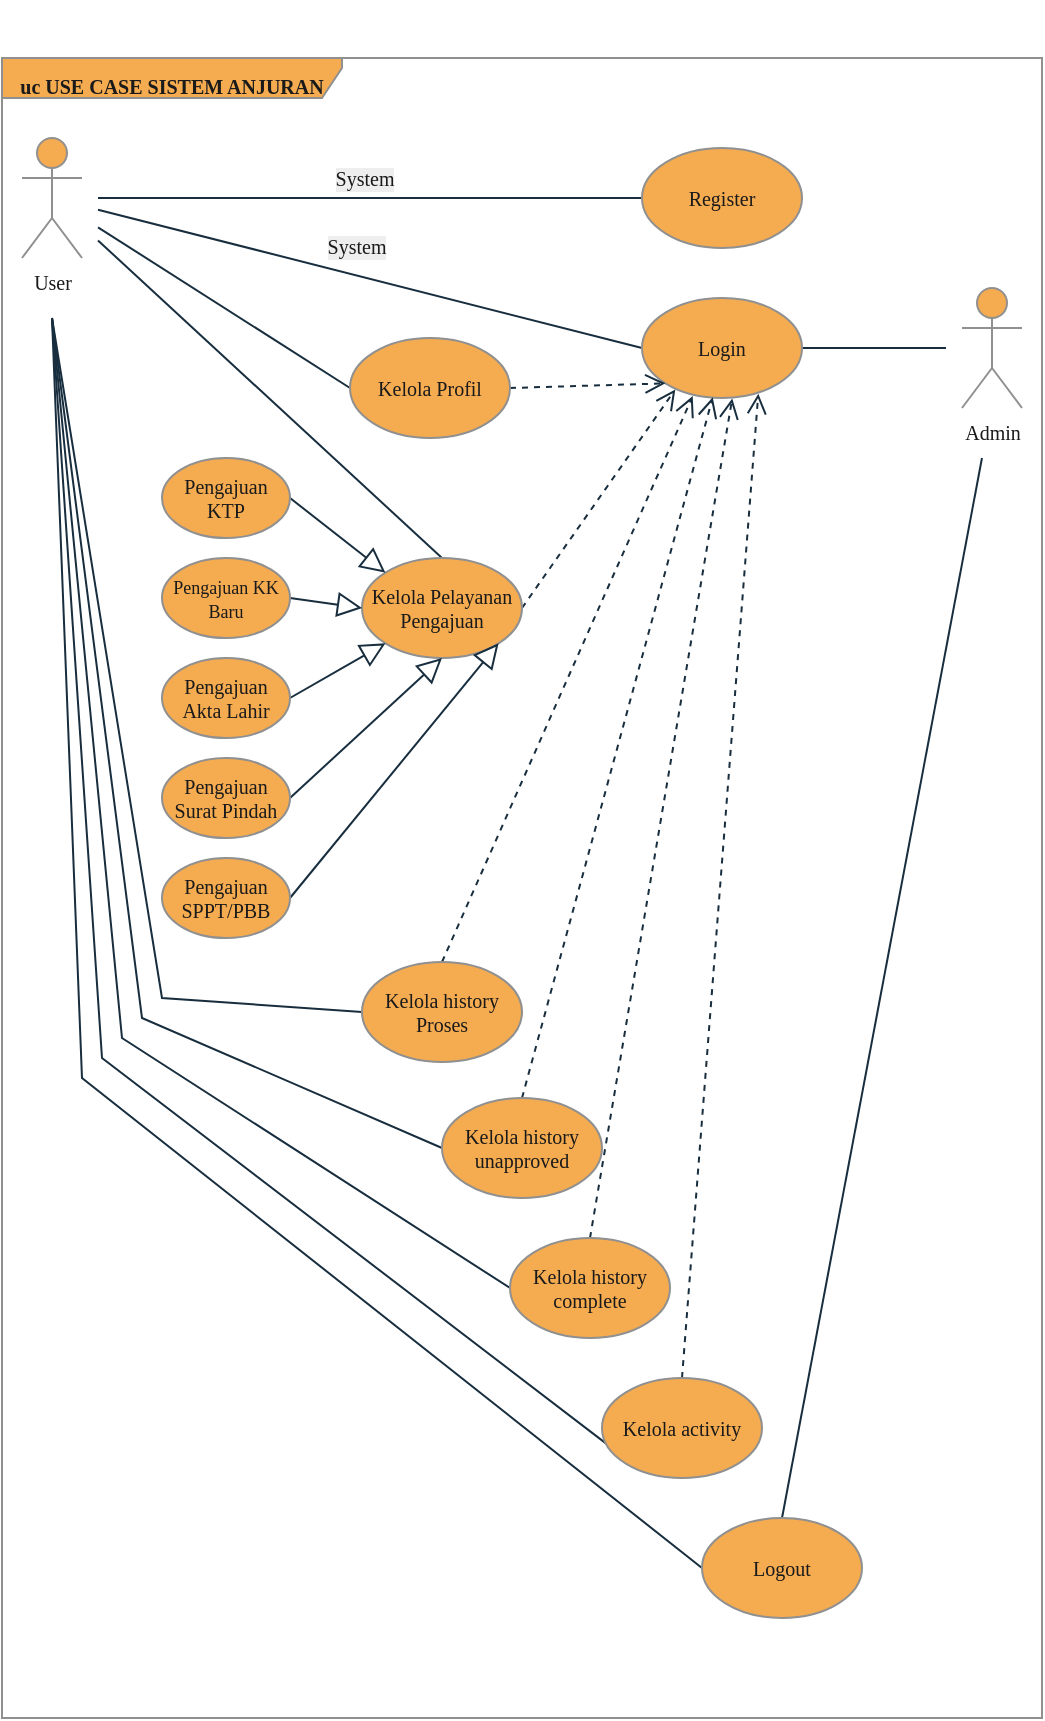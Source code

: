 <mxfile version="15.7.0" type="github">
  <diagram id="C5RBs43oDa-KdzZeNtuy" name="Page-1">
    <mxGraphModel dx="1248" dy="677" grid="1" gridSize="10" guides="1" tooltips="1" connect="1" arrows="1" fold="1" page="1" pageScale="1" pageWidth="827" pageHeight="1169" background="#ffffff" math="0" shadow="0">
      <root>
        <mxCell id="WIyWlLk6GJQsqaUBKTNV-0" />
        <mxCell id="WIyWlLk6GJQsqaUBKTNV-1" parent="WIyWlLk6GJQsqaUBKTNV-0" />
        <mxCell id="QmGK-IJUaO_-9F__BT_G-2" value="&lt;h4&gt;&lt;font size=&quot;1&quot;&gt;&lt;b&gt;uc USE CASE SISTEM ANJURAN&lt;/b&gt;&lt;/font&gt;&lt;/h4&gt;" style="shape=umlFrame;whiteSpace=wrap;html=1;hachureGap=4;pointerEvents=0;fontFamily=Times New Roman;fontSize=20;width=170;height=20;fillColor=#F5AB50;strokeColor=#909090;fontColor=#1A1A1A;" vertex="1" parent="WIyWlLk6GJQsqaUBKTNV-1">
          <mxGeometry x="80" y="40" width="520" height="830" as="geometry" />
        </mxCell>
        <mxCell id="QmGK-IJUaO_-9F__BT_G-14" value="System" style="edgeStyle=none;curved=1;rounded=0;hachureGap=4;orthogonalLoop=1;jettySize=auto;html=1;entryX=0;entryY=0.5;entryDx=0;entryDy=0;fontFamily=Times New Roman;fontSize=10;endArrow=none;startSize=14;endSize=14;sourcePerimeterSpacing=8;targetPerimeterSpacing=8;endFill=0;labelBackgroundColor=#EEEEEE;strokeColor=#182E3E;fontColor=#1A1A1A;" edge="1" parent="WIyWlLk6GJQsqaUBKTNV-1" source="QmGK-IJUaO_-9F__BT_G-3" target="QmGK-IJUaO_-9F__BT_G-5">
          <mxGeometry x="-0.026" y="10" relative="1" as="geometry">
            <mxPoint as="offset" />
          </mxGeometry>
        </mxCell>
        <mxCell id="QmGK-IJUaO_-9F__BT_G-15" value="System" style="edgeStyle=none;curved=1;rounded=0;hachureGap=4;orthogonalLoop=1;jettySize=auto;html=1;entryX=0;entryY=0.5;entryDx=0;entryDy=0;fontFamily=Times New Roman;fontSize=10;endArrow=none;endFill=0;startSize=14;endSize=14;sourcePerimeterSpacing=8;targetPerimeterSpacing=8;labelBackgroundColor=#EEEEEE;strokeColor=#182E3E;fontColor=#1A1A1A;" edge="1" parent="WIyWlLk6GJQsqaUBKTNV-1" source="QmGK-IJUaO_-9F__BT_G-3" target="QmGK-IJUaO_-9F__BT_G-6">
          <mxGeometry x="-0.073" y="14" relative="1" as="geometry">
            <mxPoint as="offset" />
          </mxGeometry>
        </mxCell>
        <mxCell id="QmGK-IJUaO_-9F__BT_G-35" style="edgeStyle=none;rounded=0;hachureGap=4;orthogonalLoop=1;jettySize=auto;html=1;entryX=0;entryY=0.5;entryDx=0;entryDy=0;fontFamily=Times New Roman;fontSize=9;endArrow=none;endFill=0;startSize=14;endSize=14;sourcePerimeterSpacing=8;targetPerimeterSpacing=8;labelBackgroundColor=#EEEEEE;strokeColor=#182E3E;fontColor=#1A1A1A;" edge="1" parent="WIyWlLk6GJQsqaUBKTNV-1" source="QmGK-IJUaO_-9F__BT_G-3" target="QmGK-IJUaO_-9F__BT_G-7">
          <mxGeometry relative="1" as="geometry" />
        </mxCell>
        <mxCell id="QmGK-IJUaO_-9F__BT_G-40" style="edgeStyle=none;rounded=0;hachureGap=4;jumpSize=6;orthogonalLoop=1;jettySize=auto;html=1;fontFamily=Times New Roman;fontSize=9;endArrow=none;endFill=0;startSize=10;endSize=10;sourcePerimeterSpacing=8;targetPerimeterSpacing=8;entryX=0.5;entryY=0;entryDx=0;entryDy=0;labelBackgroundColor=#EEEEEE;strokeColor=#182E3E;fontColor=#1A1A1A;" edge="1" parent="WIyWlLk6GJQsqaUBKTNV-1" source="QmGK-IJUaO_-9F__BT_G-3" target="QmGK-IJUaO_-9F__BT_G-8">
          <mxGeometry relative="1" as="geometry">
            <mxPoint x="267" y="302.649" as="targetPoint" />
          </mxGeometry>
        </mxCell>
        <mxCell id="QmGK-IJUaO_-9F__BT_G-53" style="edgeStyle=none;rounded=0;hachureGap=4;jumpSize=6;orthogonalLoop=1;jettySize=auto;html=1;entryX=0;entryY=0.5;entryDx=0;entryDy=0;fontFamily=Times New Roman;fontSize=9;endArrow=none;endFill=0;startSize=10;endSize=8;sourcePerimeterSpacing=8;targetPerimeterSpacing=8;labelBackgroundColor=#EEEEEE;strokeColor=#182E3E;fontColor=#1A1A1A;" edge="1" parent="WIyWlLk6GJQsqaUBKTNV-1" target="QmGK-IJUaO_-9F__BT_G-9">
          <mxGeometry relative="1" as="geometry">
            <mxPoint x="105" y="170" as="sourcePoint" />
            <Array as="points">
              <mxPoint x="160" y="510" />
            </Array>
          </mxGeometry>
        </mxCell>
        <mxCell id="QmGK-IJUaO_-9F__BT_G-54" style="edgeStyle=none;rounded=0;hachureGap=4;jumpSize=6;orthogonalLoop=1;jettySize=auto;html=1;entryX=0;entryY=0.5;entryDx=0;entryDy=0;fontFamily=Times New Roman;fontSize=9;endArrow=none;endFill=0;startSize=10;endSize=8;sourcePerimeterSpacing=8;targetPerimeterSpacing=8;labelBackgroundColor=#EEEEEE;strokeColor=#182E3E;fontColor=#1A1A1A;" edge="1" parent="WIyWlLk6GJQsqaUBKTNV-1" target="QmGK-IJUaO_-9F__BT_G-10">
          <mxGeometry relative="1" as="geometry">
            <mxPoint x="105" y="170" as="sourcePoint" />
            <Array as="points">
              <mxPoint x="150" y="520" />
            </Array>
          </mxGeometry>
        </mxCell>
        <mxCell id="QmGK-IJUaO_-9F__BT_G-56" style="edgeStyle=none;rounded=0;hachureGap=4;jumpSize=6;orthogonalLoop=1;jettySize=auto;html=1;entryX=0;entryY=0.5;entryDx=0;entryDy=0;fontFamily=Times New Roman;fontSize=9;endArrow=none;endFill=0;startSize=10;endSize=8;sourcePerimeterSpacing=8;targetPerimeterSpacing=8;labelBackgroundColor=#EEEEEE;strokeColor=#182E3E;fontColor=#1A1A1A;" edge="1" parent="WIyWlLk6GJQsqaUBKTNV-1" target="QmGK-IJUaO_-9F__BT_G-11">
          <mxGeometry relative="1" as="geometry">
            <mxPoint x="105" y="170" as="sourcePoint" />
            <Array as="points">
              <mxPoint x="140" y="530" />
            </Array>
          </mxGeometry>
        </mxCell>
        <mxCell id="QmGK-IJUaO_-9F__BT_G-57" style="edgeStyle=none;rounded=0;hachureGap=4;jumpSize=6;orthogonalLoop=1;jettySize=auto;html=1;entryX=0.055;entryY=0.691;entryDx=0;entryDy=0;entryPerimeter=0;fontFamily=Times New Roman;fontSize=9;endArrow=none;endFill=0;startSize=10;endSize=8;sourcePerimeterSpacing=8;targetPerimeterSpacing=8;labelBackgroundColor=#EEEEEE;strokeColor=#182E3E;fontColor=#1A1A1A;" edge="1" parent="WIyWlLk6GJQsqaUBKTNV-1" target="QmGK-IJUaO_-9F__BT_G-12">
          <mxGeometry relative="1" as="geometry">
            <mxPoint x="105" y="170" as="sourcePoint" />
            <Array as="points">
              <mxPoint x="130" y="540" />
            </Array>
          </mxGeometry>
        </mxCell>
        <mxCell id="QmGK-IJUaO_-9F__BT_G-58" style="edgeStyle=none;rounded=0;hachureGap=4;jumpSize=6;orthogonalLoop=1;jettySize=auto;html=1;entryX=0;entryY=0.5;entryDx=0;entryDy=0;fontFamily=Times New Roman;fontSize=9;endArrow=none;endFill=0;startSize=10;endSize=8;sourcePerimeterSpacing=8;targetPerimeterSpacing=8;labelBackgroundColor=#EEEEEE;strokeColor=#182E3E;fontColor=#1A1A1A;" edge="1" parent="WIyWlLk6GJQsqaUBKTNV-1" target="QmGK-IJUaO_-9F__BT_G-13">
          <mxGeometry relative="1" as="geometry">
            <mxPoint x="105" y="170" as="sourcePoint" />
            <Array as="points">
              <mxPoint x="120" y="550" />
            </Array>
          </mxGeometry>
        </mxCell>
        <mxCell id="QmGK-IJUaO_-9F__BT_G-3" value="User" style="shape=umlActor;verticalLabelPosition=bottom;verticalAlign=top;html=1;hachureGap=4;pointerEvents=0;fontFamily=Times New Roman;fontSize=10;fillColor=#F5AB50;strokeColor=#909090;fontColor=#1A1A1A;" vertex="1" parent="WIyWlLk6GJQsqaUBKTNV-1">
          <mxGeometry x="90" y="80" width="30" height="60" as="geometry" />
        </mxCell>
        <mxCell id="QmGK-IJUaO_-9F__BT_G-16" style="edgeStyle=none;curved=1;rounded=0;hachureGap=4;orthogonalLoop=1;jettySize=auto;html=1;entryX=1;entryY=0.5;entryDx=0;entryDy=0;fontFamily=Times New Roman;fontSize=10;endArrow=none;endFill=0;startSize=14;endSize=14;sourcePerimeterSpacing=8;targetPerimeterSpacing=8;labelBackgroundColor=#EEEEEE;strokeColor=#182E3E;fontColor=#1A1A1A;" edge="1" parent="WIyWlLk6GJQsqaUBKTNV-1" source="QmGK-IJUaO_-9F__BT_G-4" target="QmGK-IJUaO_-9F__BT_G-6">
          <mxGeometry relative="1" as="geometry" />
        </mxCell>
        <mxCell id="QmGK-IJUaO_-9F__BT_G-52" style="edgeStyle=none;rounded=0;hachureGap=4;jumpSize=6;orthogonalLoop=1;jettySize=auto;html=1;entryX=0.5;entryY=0;entryDx=0;entryDy=0;fontFamily=Times New Roman;fontSize=9;endArrow=none;endFill=0;startSize=10;endSize=8;sourcePerimeterSpacing=8;targetPerimeterSpacing=8;labelBackgroundColor=#EEEEEE;strokeColor=#182E3E;fontColor=#1A1A1A;" edge="1" parent="WIyWlLk6GJQsqaUBKTNV-1" target="QmGK-IJUaO_-9F__BT_G-13">
          <mxGeometry relative="1" as="geometry">
            <mxPoint x="570" y="240" as="sourcePoint" />
          </mxGeometry>
        </mxCell>
        <mxCell id="QmGK-IJUaO_-9F__BT_G-4" value="Admin" style="shape=umlActor;verticalLabelPosition=bottom;verticalAlign=top;html=1;hachureGap=4;pointerEvents=0;fontFamily=Times New Roman;fontSize=10;fillColor=#F5AB50;strokeColor=#909090;fontColor=#1A1A1A;" vertex="1" parent="WIyWlLk6GJQsqaUBKTNV-1">
          <mxGeometry x="560" y="155" width="30" height="60" as="geometry" />
        </mxCell>
        <mxCell id="QmGK-IJUaO_-9F__BT_G-5" value="Register" style="ellipse;whiteSpace=wrap;html=1;hachureGap=4;pointerEvents=0;fontFamily=Times New Roman;fontSize=10;fillColor=#F5AB50;strokeColor=#909090;fontColor=#1A1A1A;" vertex="1" parent="WIyWlLk6GJQsqaUBKTNV-1">
          <mxGeometry x="400" y="85" width="80" height="50" as="geometry" />
        </mxCell>
        <mxCell id="QmGK-IJUaO_-9F__BT_G-6" value="Login" style="ellipse;whiteSpace=wrap;html=1;hachureGap=4;pointerEvents=0;fontFamily=Times New Roman;fontSize=10;fillColor=#F5AB50;strokeColor=#909090;fontColor=#1A1A1A;" vertex="1" parent="WIyWlLk6GJQsqaUBKTNV-1">
          <mxGeometry x="400" y="160" width="80" height="50" as="geometry" />
        </mxCell>
        <mxCell id="QmGK-IJUaO_-9F__BT_G-36" style="edgeStyle=none;rounded=0;hachureGap=4;orthogonalLoop=1;jettySize=auto;html=1;exitX=1;exitY=0.5;exitDx=0;exitDy=0;entryX=0;entryY=1;entryDx=0;entryDy=0;fontFamily=Times New Roman;fontSize=9;endArrow=open;endFill=0;startSize=10;endSize=8;sourcePerimeterSpacing=8;targetPerimeterSpacing=8;dashed=1;jumpSize=6;labelBackgroundColor=#EEEEEE;strokeColor=#182E3E;fontColor=#1A1A1A;" edge="1" parent="WIyWlLk6GJQsqaUBKTNV-1" source="QmGK-IJUaO_-9F__BT_G-7" target="QmGK-IJUaO_-9F__BT_G-6">
          <mxGeometry relative="1" as="geometry" />
        </mxCell>
        <mxCell id="QmGK-IJUaO_-9F__BT_G-7" value="Kelola Profil" style="ellipse;whiteSpace=wrap;html=1;hachureGap=4;pointerEvents=0;fontFamily=Times New Roman;fontSize=10;fillColor=#F5AB50;strokeColor=#909090;fontColor=#1A1A1A;" vertex="1" parent="WIyWlLk6GJQsqaUBKTNV-1">
          <mxGeometry x="254" y="180" width="80" height="50" as="geometry" />
        </mxCell>
        <mxCell id="QmGK-IJUaO_-9F__BT_G-46" style="edgeStyle=none;rounded=0;hachureGap=4;jumpSize=6;orthogonalLoop=1;jettySize=auto;html=1;exitX=1;exitY=0.5;exitDx=0;exitDy=0;entryX=0.208;entryY=0.915;entryDx=0;entryDy=0;fontFamily=Times New Roman;fontSize=9;endArrow=open;endFill=0;startSize=10;endSize=8;sourcePerimeterSpacing=8;targetPerimeterSpacing=8;dashed=1;entryPerimeter=0;labelBackgroundColor=#EEEEEE;strokeColor=#182E3E;fontColor=#1A1A1A;" edge="1" parent="WIyWlLk6GJQsqaUBKTNV-1" source="QmGK-IJUaO_-9F__BT_G-8" target="QmGK-IJUaO_-9F__BT_G-6">
          <mxGeometry relative="1" as="geometry" />
        </mxCell>
        <mxCell id="QmGK-IJUaO_-9F__BT_G-8" value="Kelola Pelayanan Pengajuan" style="ellipse;whiteSpace=wrap;html=1;hachureGap=4;pointerEvents=0;fontFamily=Times New Roman;fontSize=10;fillColor=#F5AB50;strokeColor=#909090;fontColor=#1A1A1A;" vertex="1" parent="WIyWlLk6GJQsqaUBKTNV-1">
          <mxGeometry x="260" y="290" width="80" height="50" as="geometry" />
        </mxCell>
        <mxCell id="QmGK-IJUaO_-9F__BT_G-47" style="edgeStyle=none;rounded=0;hachureGap=4;jumpSize=6;orthogonalLoop=1;jettySize=auto;html=1;exitX=0.5;exitY=0;exitDx=0;exitDy=0;entryX=0.317;entryY=0.981;entryDx=0;entryDy=0;dashed=1;fontFamily=Times New Roman;fontSize=9;endArrow=open;endFill=0;startSize=10;endSize=8;sourcePerimeterSpacing=8;targetPerimeterSpacing=8;entryPerimeter=0;labelBackgroundColor=#EEEEEE;strokeColor=#182E3E;fontColor=#1A1A1A;" edge="1" parent="WIyWlLk6GJQsqaUBKTNV-1" source="QmGK-IJUaO_-9F__BT_G-9" target="QmGK-IJUaO_-9F__BT_G-6">
          <mxGeometry relative="1" as="geometry" />
        </mxCell>
        <mxCell id="QmGK-IJUaO_-9F__BT_G-9" value="Kelola history Proses" style="ellipse;whiteSpace=wrap;html=1;hachureGap=4;pointerEvents=0;fontFamily=Times New Roman;fontSize=10;fillColor=#F5AB50;strokeColor=#909090;fontColor=#1A1A1A;" vertex="1" parent="WIyWlLk6GJQsqaUBKTNV-1">
          <mxGeometry x="260" y="492" width="80" height="50" as="geometry" />
        </mxCell>
        <mxCell id="QmGK-IJUaO_-9F__BT_G-48" style="edgeStyle=none;rounded=0;hachureGap=4;jumpSize=6;orthogonalLoop=1;jettySize=auto;html=1;exitX=0.5;exitY=0;exitDx=0;exitDy=0;dashed=1;fontFamily=Times New Roman;fontSize=9;endArrow=open;endFill=0;startSize=10;endSize=8;sourcePerimeterSpacing=8;targetPerimeterSpacing=8;entryX=0.442;entryY=0.993;entryDx=0;entryDy=0;entryPerimeter=0;labelBackgroundColor=#EEEEEE;strokeColor=#182E3E;fontColor=#1A1A1A;" edge="1" parent="WIyWlLk6GJQsqaUBKTNV-1" source="QmGK-IJUaO_-9F__BT_G-10" target="QmGK-IJUaO_-9F__BT_G-6">
          <mxGeometry relative="1" as="geometry">
            <mxPoint x="440" y="210" as="targetPoint" />
          </mxGeometry>
        </mxCell>
        <mxCell id="QmGK-IJUaO_-9F__BT_G-10" value="Kelola history unapproved" style="ellipse;whiteSpace=wrap;html=1;hachureGap=4;pointerEvents=0;fontFamily=Times New Roman;fontSize=10;fillColor=#F5AB50;strokeColor=#909090;fontColor=#1A1A1A;" vertex="1" parent="WIyWlLk6GJQsqaUBKTNV-1">
          <mxGeometry x="300" y="560" width="80" height="50" as="geometry" />
        </mxCell>
        <mxCell id="QmGK-IJUaO_-9F__BT_G-49" style="edgeStyle=none;rounded=0;hachureGap=4;jumpSize=6;orthogonalLoop=1;jettySize=auto;html=1;exitX=0.5;exitY=0;exitDx=0;exitDy=0;dashed=1;fontFamily=Times New Roman;fontSize=9;endArrow=open;endFill=0;startSize=10;endSize=8;sourcePerimeterSpacing=8;targetPerimeterSpacing=8;entryX=0.564;entryY=1.005;entryDx=0;entryDy=0;entryPerimeter=0;labelBackgroundColor=#EEEEEE;strokeColor=#182E3E;fontColor=#1A1A1A;" edge="1" parent="WIyWlLk6GJQsqaUBKTNV-1" source="QmGK-IJUaO_-9F__BT_G-11" target="QmGK-IJUaO_-9F__BT_G-6">
          <mxGeometry relative="1" as="geometry">
            <mxPoint x="450" y="210" as="targetPoint" />
          </mxGeometry>
        </mxCell>
        <mxCell id="QmGK-IJUaO_-9F__BT_G-11" value="Kelola history complete" style="ellipse;whiteSpace=wrap;html=1;hachureGap=4;pointerEvents=0;fontFamily=Times New Roman;fontSize=10;fillColor=#F5AB50;strokeColor=#909090;fontColor=#1A1A1A;" vertex="1" parent="WIyWlLk6GJQsqaUBKTNV-1">
          <mxGeometry x="334" y="630" width="80" height="50" as="geometry" />
        </mxCell>
        <mxCell id="QmGK-IJUaO_-9F__BT_G-50" style="edgeStyle=none;rounded=0;hachureGap=4;jumpSize=6;orthogonalLoop=1;jettySize=auto;html=1;exitX=0.5;exitY=0;exitDx=0;exitDy=0;entryX=0.727;entryY=0.957;entryDx=0;entryDy=0;entryPerimeter=0;dashed=1;fontFamily=Times New Roman;fontSize=9;endArrow=open;endFill=0;startSize=10;endSize=8;sourcePerimeterSpacing=8;targetPerimeterSpacing=8;labelBackgroundColor=#EEEEEE;strokeColor=#182E3E;fontColor=#1A1A1A;" edge="1" parent="WIyWlLk6GJQsqaUBKTNV-1" source="QmGK-IJUaO_-9F__BT_G-12" target="QmGK-IJUaO_-9F__BT_G-6">
          <mxGeometry relative="1" as="geometry" />
        </mxCell>
        <mxCell id="QmGK-IJUaO_-9F__BT_G-12" value="Kelola activity" style="ellipse;whiteSpace=wrap;html=1;hachureGap=4;pointerEvents=0;fontFamily=Times New Roman;fontSize=10;fillColor=#F5AB50;strokeColor=#909090;fontColor=#1A1A1A;" vertex="1" parent="WIyWlLk6GJQsqaUBKTNV-1">
          <mxGeometry x="380" y="700" width="80" height="50" as="geometry" />
        </mxCell>
        <mxCell id="QmGK-IJUaO_-9F__BT_G-13" value="Logout" style="ellipse;whiteSpace=wrap;html=1;hachureGap=4;pointerEvents=0;fontFamily=Times New Roman;fontSize=10;fillColor=#F5AB50;strokeColor=#909090;fontColor=#1A1A1A;" vertex="1" parent="WIyWlLk6GJQsqaUBKTNV-1">
          <mxGeometry x="430" y="770" width="80" height="50" as="geometry" />
        </mxCell>
        <mxCell id="QmGK-IJUaO_-9F__BT_G-41" style="edgeStyle=none;rounded=0;hachureGap=4;jumpSize=6;orthogonalLoop=1;jettySize=auto;html=1;exitX=1;exitY=0.5;exitDx=0;exitDy=0;entryX=0;entryY=0;entryDx=0;entryDy=0;fontFamily=Times New Roman;fontSize=9;endArrow=block;endFill=0;startSize=10;endSize=10;sourcePerimeterSpacing=8;targetPerimeterSpacing=8;labelBackgroundColor=#EEEEEE;strokeColor=#182E3E;fontColor=#1A1A1A;" edge="1" parent="WIyWlLk6GJQsqaUBKTNV-1" source="QmGK-IJUaO_-9F__BT_G-23" target="QmGK-IJUaO_-9F__BT_G-8">
          <mxGeometry relative="1" as="geometry" />
        </mxCell>
        <mxCell id="QmGK-IJUaO_-9F__BT_G-23" value="Pengajuan KTP" style="ellipse;whiteSpace=wrap;html=1;hachureGap=4;pointerEvents=0;fontFamily=Times New Roman;fontSize=10;fillColor=#F5AB50;strokeColor=#909090;fontColor=#1A1A1A;" vertex="1" parent="WIyWlLk6GJQsqaUBKTNV-1">
          <mxGeometry x="160" y="240" width="64" height="40" as="geometry" />
        </mxCell>
        <mxCell id="QmGK-IJUaO_-9F__BT_G-42" style="edgeStyle=none;rounded=0;hachureGap=4;jumpSize=6;orthogonalLoop=1;jettySize=auto;html=1;exitX=1;exitY=0.5;exitDx=0;exitDy=0;entryX=0;entryY=0.5;entryDx=0;entryDy=0;fontFamily=Times New Roman;fontSize=9;endArrow=block;endFill=0;startSize=10;endSize=10;sourcePerimeterSpacing=8;targetPerimeterSpacing=8;labelBackgroundColor=#EEEEEE;strokeColor=#182E3E;fontColor=#1A1A1A;" edge="1" parent="WIyWlLk6GJQsqaUBKTNV-1" source="QmGK-IJUaO_-9F__BT_G-24" target="QmGK-IJUaO_-9F__BT_G-8">
          <mxGeometry relative="1" as="geometry" />
        </mxCell>
        <mxCell id="QmGK-IJUaO_-9F__BT_G-24" value="&lt;font style=&quot;font-size: 9px&quot;&gt;Pengajuan KK Baru&lt;/font&gt;" style="ellipse;whiteSpace=wrap;html=1;hachureGap=4;pointerEvents=0;fontFamily=Times New Roman;fontSize=10;fillColor=#F5AB50;strokeColor=#909090;fontColor=#1A1A1A;" vertex="1" parent="WIyWlLk6GJQsqaUBKTNV-1">
          <mxGeometry x="160" y="290" width="64" height="40" as="geometry" />
        </mxCell>
        <mxCell id="QmGK-IJUaO_-9F__BT_G-43" style="edgeStyle=none;rounded=0;hachureGap=4;jumpSize=6;orthogonalLoop=1;jettySize=auto;html=1;exitX=1;exitY=0.5;exitDx=0;exitDy=0;entryX=0;entryY=1;entryDx=0;entryDy=0;fontFamily=Times New Roman;fontSize=9;endArrow=block;endFill=0;startSize=10;endSize=10;sourcePerimeterSpacing=8;targetPerimeterSpacing=8;labelBackgroundColor=#EEEEEE;strokeColor=#182E3E;fontColor=#1A1A1A;" edge="1" parent="WIyWlLk6GJQsqaUBKTNV-1" source="QmGK-IJUaO_-9F__BT_G-25" target="QmGK-IJUaO_-9F__BT_G-8">
          <mxGeometry relative="1" as="geometry" />
        </mxCell>
        <mxCell id="QmGK-IJUaO_-9F__BT_G-25" value="Pengajuan Akta Lahir" style="ellipse;whiteSpace=wrap;html=1;hachureGap=4;pointerEvents=0;fontFamily=Times New Roman;fontSize=10;fillColor=#F5AB50;strokeColor=#909090;fontColor=#1A1A1A;" vertex="1" parent="WIyWlLk6GJQsqaUBKTNV-1">
          <mxGeometry x="160" y="340" width="64" height="40" as="geometry" />
        </mxCell>
        <mxCell id="QmGK-IJUaO_-9F__BT_G-44" style="edgeStyle=none;rounded=0;hachureGap=4;jumpSize=6;orthogonalLoop=1;jettySize=auto;html=1;exitX=1;exitY=0.5;exitDx=0;exitDy=0;entryX=0.5;entryY=1;entryDx=0;entryDy=0;fontFamily=Times New Roman;fontSize=9;endArrow=block;endFill=0;startSize=10;endSize=10;sourcePerimeterSpacing=8;targetPerimeterSpacing=8;labelBackgroundColor=#EEEEEE;strokeColor=#182E3E;fontColor=#1A1A1A;" edge="1" parent="WIyWlLk6GJQsqaUBKTNV-1" source="QmGK-IJUaO_-9F__BT_G-26" target="QmGK-IJUaO_-9F__BT_G-8">
          <mxGeometry relative="1" as="geometry" />
        </mxCell>
        <mxCell id="QmGK-IJUaO_-9F__BT_G-26" value="Pengajuan Surat Pindah" style="ellipse;whiteSpace=wrap;html=1;hachureGap=4;pointerEvents=0;fontFamily=Times New Roman;fontSize=10;fillColor=#F5AB50;strokeColor=#909090;fontColor=#1A1A1A;" vertex="1" parent="WIyWlLk6GJQsqaUBKTNV-1">
          <mxGeometry x="160" y="390" width="64" height="40" as="geometry" />
        </mxCell>
        <mxCell id="QmGK-IJUaO_-9F__BT_G-45" style="edgeStyle=none;rounded=0;hachureGap=4;jumpSize=6;orthogonalLoop=1;jettySize=auto;html=1;exitX=1;exitY=0.5;exitDx=0;exitDy=0;entryX=1;entryY=1;entryDx=0;entryDy=0;fontFamily=Times New Roman;fontSize=9;endArrow=block;endFill=0;startSize=10;endSize=10;sourcePerimeterSpacing=8;targetPerimeterSpacing=8;labelBackgroundColor=#EEEEEE;strokeColor=#182E3E;fontColor=#1A1A1A;" edge="1" parent="WIyWlLk6GJQsqaUBKTNV-1" source="QmGK-IJUaO_-9F__BT_G-27" target="QmGK-IJUaO_-9F__BT_G-8">
          <mxGeometry relative="1" as="geometry" />
        </mxCell>
        <mxCell id="QmGK-IJUaO_-9F__BT_G-27" value="Pengajuan SPPT/PBB" style="ellipse;whiteSpace=wrap;html=1;hachureGap=4;pointerEvents=0;fontFamily=Times New Roman;fontSize=10;fillColor=#F5AB50;strokeColor=#909090;fontColor=#1A1A1A;" vertex="1" parent="WIyWlLk6GJQsqaUBKTNV-1">
          <mxGeometry x="160" y="440" width="64" height="40" as="geometry" />
        </mxCell>
      </root>
    </mxGraphModel>
  </diagram>
</mxfile>
